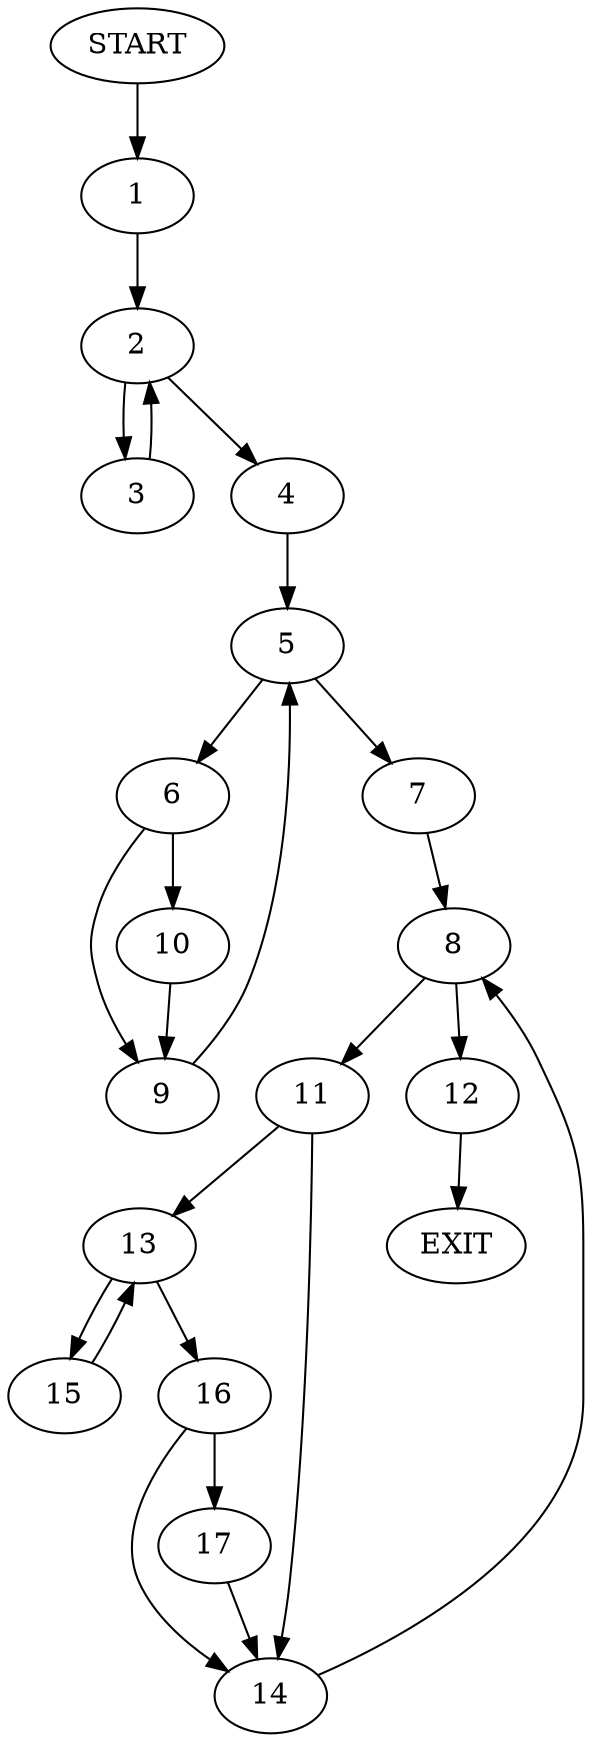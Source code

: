digraph {
0 [label="START"]
18 [label="EXIT"]
0 -> 1
1 -> 2
2 -> 3
2 -> 4
3 -> 2
4 -> 5
5 -> 6
5 -> 7
7 -> 8
6 -> 9
6 -> 10
10 -> 9
9 -> 5
8 -> 11
8 -> 12
12 -> 18
11 -> 13
11 -> 14
13 -> 15
13 -> 16
14 -> 8
15 -> 13
16 -> 14
16 -> 17
17 -> 14
}
